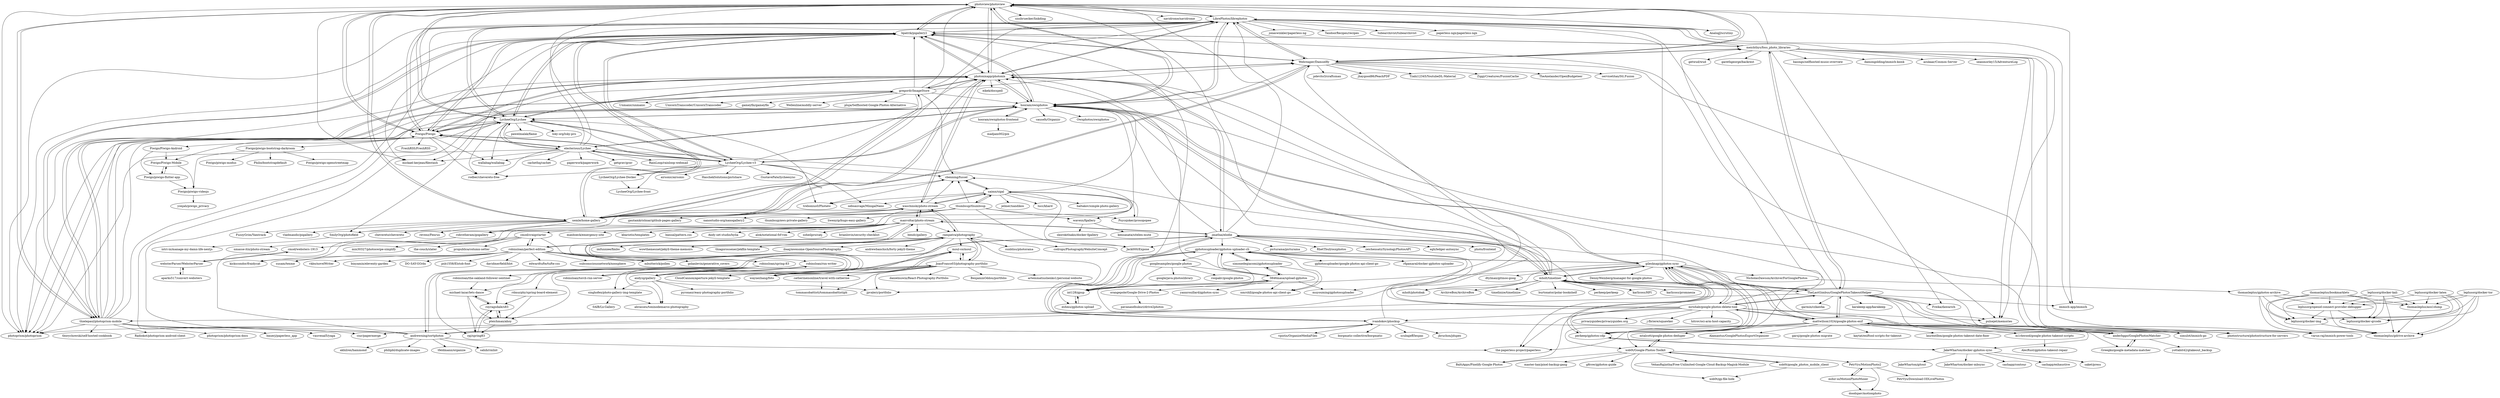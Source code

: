 digraph G {
"photoview/photoview" -> "LibrePhotos/librephotos"
"photoview/photoview" -> "bpatrik/pigallery2"
"photoview/photoview" -> "LycheeOrg/Lychee"
"photoview/photoview" -> "photoprism/photoprism" ["e"=1]
"photoview/photoview" -> "Piwigo/Piwigo"
"photoview/photoview" -> "photonixapp/photonix"
"photoview/photoview" -> "hooram/ownphotos"
"photoview/photoview" -> "mickael-kerjean/filestash" ["e"=1]
"photoview/photoview" -> "Webreaper/Damselfly"
"photoview/photoview" -> "immich-app/immich" ["e"=1]
"photoview/photoview" -> "AnalogJ/scrutiny" ["e"=1]
"photoview/photoview" -> "sissbruecker/linkding" ["e"=1]
"photoview/photoview" -> "xemle/home-gallery"
"photoview/photoview" -> "thielepaul/photoprism-mobile"
"photoview/photoview" -> "navidrome/navidrome" ["e"=1]
"LycheeOrg/Lychee" -> "Piwigo/Piwigo"
"LycheeOrg/Lychee" -> "electerious/Lychee"
"LycheeOrg/Lychee" -> "photoview/photoview"
"LycheeOrg/Lychee" -> "LycheeOrg/Lychee-v3"
"LycheeOrg/Lychee" -> "LibrePhotos/librephotos"
"LycheeOrg/Lychee" -> "bpatrik/pigallery2"
"LycheeOrg/Lychee" -> "photonixapp/photonix"
"LycheeOrg/Lychee" -> "LycheeOrg/Lychee-Docker"
"LycheeOrg/Lychee" -> "rodber/chevereto-free" ["e"=1]
"LycheeOrg/Lychee" -> "photoprism/photoprism" ["e"=1]
"LycheeOrg/Lychee" -> "hooram/ownphotos"
"LycheeOrg/Lychee" -> "pawelmalak/flame" ["e"=1]
"LycheeOrg/Lychee" -> "mickael-kerjean/filestash" ["e"=1]
"LycheeOrg/Lychee" -> "lsky-org/lsky-pro" ["e"=1]
"LycheeOrg/Lychee" -> "wallabag/wallabag" ["e"=1]
"saimn/sigal" -> "thumbsup/thumbsup"
"saimn/sigal" -> "Psycojoker/prosopopee"
"saimn/sigal" -> "cbenning/fussel"
"saimn/sigal" -> "wavexx/fgallery"
"saimn/sigal" -> "waschinski/photo-stream"
"saimn/sigal" -> "haltakov/simple-photo-gallery"
"saimn/sigal" -> "jelmer/xandikos" ["e"=1]
"saimn/sigal" -> "Jack000/Expose" ["e"=1]
"saimn/sigal" -> "sebsauvage/MinigalNano" ["e"=1]
"saimn/sigal" -> "trebonius0/Photato"
"saimn/sigal" -> "photonixapp/photonix"
"saimn/sigal" -> "lucc/khard" ["e"=1]
"gphotosuploader/gphotos-uploader-cli" -> "simonedegiacomi/gphotosuploader"
"gphotosuploader/gphotos-uploader-cli" -> "3846masa/upload-gphotos"
"gphotosuploader/gphotos-uploader-cli" -> "int128/gpup"
"gphotosuploader/gphotos-uploader-cli" -> "rfgamaral/docker-gphotos-uploader"
"gphotosuploader/gphotos-uploader-cli" -> "nmrshll/google-photos-api-client-go"
"gphotosuploader/gphotos-uploader-cli" -> "gilesknap/gphotos-sync"
"gphotosuploader/gphotos-uploader-cli" -> "eshmu/gphotos-upload"
"gphotosuploader/gphotos-uploader-cli" -> "muyouming/gphotosuploader"
"gphotosuploader/gphotos-uploader-cli" -> "gphotosuploader/google-photos-api-client-go"
"gphotosuploader/gphotos-uploader-cli" -> "googlesamples/google-photos"
"mholt/timeliner" -> "perkeep/perkeep" ["e"=1]
"mholt/timeliner" -> "gilesknap/gphotos-sync"
"mholt/timeliner" -> "hooram/ownphotos"
"mholt/timeliner" -> "karlicoss/HPI" ["e"=1]
"mholt/timeliner" -> "mholt/photobak"
"mholt/timeliner" -> "perkeep/gphotos-cdp"
"mholt/timeliner" -> "the-paperless-project/paperless" ["e"=1]
"mholt/timeliner" -> "karlicoss/promnesia" ["e"=1]
"mholt/timeliner" -> "photonixapp/photonix"
"mholt/timeliner" -> "jmathai/elodie"
"mholt/timeliner" -> "ArchiveBox/ArchiveBox" ["e"=1]
"mholt/timeliner" -> "timelinize/timelinize"
"mholt/timeliner" -> "TheLastGimbus/GooglePhotosTakeoutHelper"
"mholt/timeliner" -> "LibrePhotos/librephotos"
"mholt/timeliner" -> "burtonator/polar-bookshelf" ["e"=1]
"thumbsup/thumbsup" -> "saimn/sigal"
"thumbsup/thumbsup" -> "cbenning/fussel"
"thumbsup/thumbsup" -> "Jack000/Expose" ["e"=1]
"thumbsup/thumbsup" -> "wavexx/fgallery"
"thumbsup/thumbsup" -> "Psycojoker/prosopopee"
"thumbsup/thumbsup" -> "liwenyip/hugo-easy-gallery" ["e"=1]
"thumbsup/thumbsup" -> "gautamkrishnar/github-pages-gallery" ["e"=1]
"thumbsup/thumbsup" -> "robrotheram/gogallery"
"thumbsup/thumbsup" -> "nanostudio-org/nanogallery2" ["e"=1]
"thumbsup/thumbsup" -> "thumbsup/aws-private-gallery"
"singhofen/photo-gallery-img-template" -> "abrasseu/toninodemarco-photography"
"singhofen/photo-gallery-img-template" -> "0AIB/Lx-Gallery"
"LycheeOrg/Lychee-v3" -> "electerious/Lychee"
"LycheeOrg/Lychee-v3" -> "LycheeOrg/Lychee"
"LycheeOrg/Lychee-v3" -> "LycheeOrg/Lychee-front"
"LycheeOrg/Lychee-v3" -> "Piwigo/Piwigo"
"LycheeOrg/Lychee-v3" -> "hooram/ownphotos"
"LycheeOrg/Lychee-v3" -> "GustavePate/lycheesync" ["e"=1]
"LycheeOrg/Lychee-v3" -> "trebonius0/Photato"
"LycheeOrg/Lychee-v3" -> "LycheeOrg/Lychee-Docker"
"LycheeOrg/Lychee-v3" -> "rodber/chevereto-free" ["e"=1]
"LycheeOrg/Lychee-v3" -> "bpatrik/pigallery2"
"LycheeOrg/Lychee-v3" -> "photonixapp/photonix"
"LycheeOrg/Lychee-v3" -> "sebsauvage/MinigalNano" ["e"=1]
"LycheeOrg/Lychee-v3" -> "airsonic/airsonic" ["e"=1]
"LycheeOrg/Lychee-v3" -> "HaschekSolutions/pictshare" ["e"=1]
"LycheeOrg/Lychee-v3" -> "cbenning/fussel"
"int128/gpup" -> "gphotosuploader/gphotos-uploader-cli"
"int128/gpup" -> "3846masa/upload-gphotos"
"int128/gpup" -> "eshmu/gphotos-upload"
"mrishab/google-photos-delete-tool" -> "mattwilson1024/google-photos-exif"
"mrishab/google-photos-delete-tool" -> "TheLastGimbus/GooglePhotosTakeoutHelper"
"mrishab/google-photos-delete-tool" -> "gilesknap/gphotos-sync"
"mrishab/google-photos-delete-tool" -> "gphotosuploader/gphotos-uploader-cli"
"mrishab/google-photos-delete-tool" -> "BaltiApps/Pixelify-Google-Photos" ["e"=1]
"mrishab/google-photos-delete-tool" -> "simulot/immich-go" ["e"=1]
"mrishab/google-photos-delete-tool" -> "xob0t/Google-Photos-Toolkit"
"mrishab/google-photos-delete-tool" -> "hooram/ownphotos"
"mrishab/google-photos-delete-tool" -> "j-fbriere/squawker" ["e"=1]
"mrishab/google-photos-delete-tool" -> "pulsejet/memories" ["e"=1]
"mrishab/google-photos-delete-tool" -> "hitrov/oci-arm-host-capacity" ["e"=1]
"mrishab/google-photos-delete-tool" -> "ivandokov/phockup"
"mrishab/google-photos-delete-tool" -> "privacyguides/privacyguides.org" ["e"=1]
"mrishab/google-photos-delete-tool" -> "meichthys/foss_photo_libraries"
"mrishab/google-photos-delete-tool" -> "thielepaul/photoprism-mobile"
"robrotheram/gogallery" -> "nmasse-itix/photo-stream"
"googlesamples/google-photos" -> "google/java-photoslibrary"
"googlesamples/google-photos" -> "roopakv/google-photos"
"googlesamples/google-photos" -> "int128/gpup"
"googlesamples/google-photos" -> "3846masa/upload-gphotos"
"LycheeOrg/Lychee-Docker" -> "LycheeOrg/Lychee-front"
"eshmu/gphotos-upload" -> "int128/gpup"
"leplusorg/docker-latex" -> "thomasleplus/gdrive-archive"
"leplusorg/docker-latex" -> "leplusorg/docker-qrcode"
"leplusorg/docker-latex" -> "leplusorg/docker-img"
"leplusorg/docker-latex" -> "leplusorg/openid-connect-provider-debugger"
"leplusorg/docker-latex" -> "thomasleplus/asn1dump"
"TheLastGimbus/GooglePhotosTakeoutHelper" -> "mattwilson1024/google-photos-exif"
"TheLastGimbus/GooglePhotosTakeoutHelper" -> "gilesknap/gphotos-sync"
"TheLastGimbus/GooglePhotosTakeoutHelper" -> "simulot/immich-go" ["e"=1]
"TheLastGimbus/GooglePhotosTakeoutHelper" -> "LibrePhotos/librephotos"
"TheLastGimbus/GooglePhotosTakeoutHelper" -> "meichthys/foss_photo_libraries"
"TheLastGimbus/GooglePhotosTakeoutHelper" -> "qarmin/czkawka" ["e"=1]
"TheLastGimbus/GooglePhotosTakeoutHelper" -> "immich-app/immich" ["e"=1]
"TheLastGimbus/GooglePhotosTakeoutHelper" -> "mrishab/google-photos-delete-tool"
"TheLastGimbus/GooglePhotosTakeoutHelper" -> "anderbggo/GooglePhotosMatcher"
"TheLastGimbus/GooglePhotosTakeoutHelper" -> "photoprism/photoprism" ["e"=1]
"TheLastGimbus/GooglePhotosTakeoutHelper" -> "varun-raj/immich-power-tools" ["e"=1]
"TheLastGimbus/GooglePhotosTakeoutHelper" -> "Freika/dawarich" ["e"=1]
"TheLastGimbus/GooglePhotosTakeoutHelper" -> "karakeep-app/karakeep" ["e"=1]
"TheLastGimbus/GooglePhotosTakeoutHelper" -> "pulsejet/memories" ["e"=1]
"TheLastGimbus/GooglePhotosTakeoutHelper" -> "mholt/timeliner"
"JakeWharton/docker-gphotos-sync" -> "perkeep/gphotos-cdp"
"JakeWharton/docker-gphotos-sync" -> "cashapp/exhaustive" ["e"=1]
"JakeWharton/docker-gphotos-sync" -> "saket/press" ["e"=1]
"JakeWharton/docker-gphotos-sync" -> "JakeWharton/gitout"
"JakeWharton/docker-gphotos-sync" -> "JakeWharton/docker-mbsync"
"JakeWharton/docker-gphotos-sync" -> "cashapp/contour" ["e"=1]
"maxvoltar/photo-stream" -> "waschinski/photo-stream"
"maxvoltar/photo-stream" -> "bendc/gallery" ["e"=1]
"maxvoltar/photo-stream" -> "cmod/craigstarter"
"maxvoltar/photo-stream" -> "cbenning/fussel"
"maxvoltar/photo-stream" -> "rampatra/photography"
"maxvoltar/photo-stream" -> "maxboeck/emergency-site" ["e"=1]
"maxvoltar/photo-stream" -> "robinsloan/perfect-edition"
"maxvoltar/photo-stream" -> "kickscondor/fraidycat" ["e"=1]
"maxvoltar/photo-stream" -> "jmathai/elodie"
"maxvoltar/photo-stream" -> "kbariotis/templates" ["e"=1]
"maxvoltar/photo-stream" -> "bansal/pattern.css" ["e"=1]
"maxvoltar/photo-stream" -> "Andy-set-studio/hylia" ["e"=1]
"maxvoltar/photo-stream" -> "alok/notational-fzf-vim" ["e"=1]
"maxvoltar/photo-stream" -> "soheilpro/catj" ["e"=1]
"maxvoltar/photo-stream" -> "brianlovin/security-checklist" ["e"=1]
"mattwilson1024/google-photos-exif" -> "TheLastGimbus/GooglePhotosTakeoutHelper"
"mattwilson1024/google-photos-exif" -> "garzj/google-photos-migrate"
"mattwilson1024/google-photos-exif" -> "anderbggo/GooglePhotosMatcher"
"mattwilson1024/google-photos-exif" -> "kaytat/exiftool-scripts-for-takeout"
"mattwilson1024/google-photos-exif" -> "gilesknap/gphotos-sync"
"mattwilson1024/google-photos-exif" -> "mrishab/google-photos-delete-tool"
"mattwilson1024/google-photos-exif" -> "simulot/immich-go" ["e"=1]
"mattwilson1024/google-photos-exif" -> "Greegko/google-metadata-matcher"
"mattwilson1024/google-photos-exif" -> "laurentlbm/google-photos-takeout-date-fixer"
"mattwilson1024/google-photos-exif" -> "m1rkwood/google-photos-takeout-scripts"
"mattwilson1024/google-photos-exif" -> "mtalcott/google-photos-deduper"
"mattwilson1024/google-photos-exif" -> "Alamantus/GooglePhotosExportOrganizer"
"mattwilson1024/google-photos-exif" -> "varun-raj/immich-power-tools" ["e"=1]
"mattwilson1024/google-photos-exif" -> "xob0t/Google-Photos-Toolkit"
"mattwilson1024/google-photos-exif" -> "perkeep/gphotos-cdp"
"robinsloan/perfect-edition" -> "cmod/craigstarter"
"robinsloan/perfect-edition" -> "robinsloan/spring-83"
"robinsloan/perfect-edition" -> "kickscondor/fraidycat" ["e"=1]
"robinsloan/perfect-edition" -> "binyamin/eleventy-garden" ["e"=1]
"robinsloan/perfect-edition" -> "robinsloan/rnn-writer"
"robinsloan/perfect-edition" -> "DO-SAY-GO/dn" ["e"=1]
"robinsloan/perfect-edition" -> "psb1558/Elstob-font" ["e"=1]
"robinsloan/perfect-edition" -> "davidmerfield/blot" ["e"=1]
"robinsloan/perfect-edition" -> "maxvoltar/photo-stream"
"robinsloan/perfect-edition" -> "edwardtufte/tufte-css" ["e"=1]
"robinsloan/perfect-edition" -> "subconsciousnetwork/noosphere" ["e"=1]
"robinsloan/perfect-edition" -> "mbutterick/pollen" ["e"=1]
"robinsloan/perfect-edition" -> "golanlevin/generative_covers"
"robinsloan/perfect-edition" -> "susam/texme" ["e"=1]
"robinsloan/perfect-edition" -> "vkbo/novelWriter" ["e"=1]
"Webreaper/Damselfly" -> "photonixapp/photonix"
"Webreaper/Damselfly" -> "LibrePhotos/librephotos"
"Webreaper/Damselfly" -> "photoview/photoview"
"Webreaper/Damselfly" -> "meichthys/foss_photo_libraries"
"Webreaper/Damselfly" -> "bpatrik/pigallery2"
"Webreaper/Damselfly" -> "ciur/papermerge" ["e"=1]
"Webreaper/Damselfly" -> "ZiggyCreatures/FusionCache" ["e"=1]
"Webreaper/Damselfly" -> "TheAxelander/OpenBudgeteer" ["e"=1]
"Webreaper/Damselfly" -> "hooram/ownphotos"
"Webreaper/Damselfly" -> "servicetitan/Stl.Fusion" ["e"=1]
"Webreaper/Damselfly" -> "xemle/home-gallery"
"Webreaper/Damselfly" -> "pdevito3/craftsman" ["e"=1]
"Webreaper/Damselfly" -> "jhaygood86/PeachPDF" ["e"=1]
"Webreaper/Damselfly" -> "Tzahi12345/YoutubeDL-Material" ["e"=1]
"Webreaper/Damselfly" -> "photostructure/photostructure-for-servers"
"SmilyOrg/photofield" -> "intri-in/manage-my-damn-life-nextjs" ["e"=1]
"cbenning/fussel" -> "trebonius0/Photato"
"cbenning/fussel" -> "saimn/sigal"
"websterParser/WebsterParser" -> "aparks517/convert-websters"
"websterParser/WebsterParser" -> "cmod/websters-1913"
"NicholasDawson/ArchiverForGooglePhotos" -> "thomasleplus/gphotos-archive"
"thielepaul/photoprism-mobile" -> "Radiokot/photoprism-android-client" ["e"=1]
"thielepaul/photoprism-mobile" -> "photonixapp/photonix"
"thielepaul/photoprism-mobile" -> "photoview/photoview"
"thielepaul/photoprism-mobile" -> "LibrePhotos/librephotos"
"thielepaul/photoprism-mobile" -> "photoprism/photoprism" ["e"=1]
"thielepaul/photoprism-mobile" -> "bpatrik/pigallery2"
"thielepaul/photoprism-mobile" -> "photoprism/photoprism-docs"
"thielepaul/photoprism-mobile" -> "hooram/ownphotos"
"thielepaul/photoprism-mobile" -> "gregordr/ImageStore"
"thielepaul/photoprism-mobile" -> "bauerj/paperless_app" ["e"=1]
"thielepaul/photoprism-mobile" -> "vauvenal5/yaga" ["e"=1]
"thielepaul/photoprism-mobile" -> "ciur/papermerge" ["e"=1]
"thielepaul/photoprism-mobile" -> "LycheeOrg/Lychee"
"thielepaul/photoprism-mobile" -> "Piwigo/Piwigo"
"thielepaul/photoprism-mobile" -> "tborychowski/self-hosted-cookbook" ["e"=1]
"perkeep/gphotos-cdp" -> "JakeWharton/docker-gphotos-sync"
"perkeep/gphotos-cdp" -> "gilesknap/gphotos-sync"
"perkeep/gphotos-cdp" -> "mholt/timeliner"
"aparks517/convert-websters" -> "websterParser/WebsterParser"
"moul-co/moul" -> "waynezhang/foto"
"moul-co/moul" -> "JoaoFranco03/photography-portfolio"
"moul-co/moul" -> "andyzg/gallery"
"cmod/craigstarter" -> "robinsloan/perfect-edition"
"cmod/craigstarter" -> "min30327/photoswipe-simplify"
"cmod/craigstarter" -> "cmod/websters-1913"
"cmod/craigstarter" -> "the-couch/slater" ["e"=1]
"cmod/craigstarter" -> "propublica/column-setter"
"cmod/craigstarter" -> "robinsloan/spring-83"
"leplusorg/docker-tor" -> "thomasleplus/gdrive-archive"
"leplusorg/docker-tor" -> "leplusorg/docker-qrcode"
"leplusorg/docker-tor" -> "leplusorg/docker-img"
"leplusorg/docker-tor" -> "leplusorg/openid-connect-provider-debugger"
"leplusorg/docker-tor" -> "thomasleplus/asn1dump"
"leplusorg/docker-img" -> "thomasleplus/gdrive-archive"
"thomasleplus/bookmarklets" -> "thomasleplus/gdrive-archive"
"thomasleplus/bookmarklets" -> "leplusorg/docker-qrcode"
"thomasleplus/bookmarklets" -> "leplusorg/docker-img"
"thomasleplus/bookmarklets" -> "leplusorg/openid-connect-provider-debugger"
"thomasleplus/bookmarklets" -> "thomasleplus/asn1dump"
"leplusorg/docker-kali" -> "thomasleplus/gdrive-archive"
"leplusorg/docker-kali" -> "leplusorg/docker-qrcode"
"leplusorg/docker-kali" -> "leplusorg/docker-img"
"leplusorg/docker-kali" -> "leplusorg/openid-connect-provider-debugger"
"leplusorg/docker-kali" -> "thomasleplus/asn1dump"
"leplusorg/openid-connect-provider-debugger" -> "thomasleplus/gdrive-archive"
"leplusorg/openid-connect-provider-debugger" -> "leplusorg/docker-qrcode"
"leplusorg/openid-connect-provider-debugger" -> "leplusorg/docker-img"
"Piwigo/Piwigo" -> "LycheeOrg/Lychee"
"Piwigo/Piwigo" -> "photoview/photoview"
"Piwigo/Piwigo" -> "electerious/Lychee"
"Piwigo/Piwigo" -> "LibrePhotos/librephotos"
"Piwigo/Piwigo" -> "hooram/ownphotos"
"Piwigo/Piwigo" -> "bpatrik/pigallery2"
"Piwigo/Piwigo" -> "photonixapp/photonix"
"Piwigo/Piwigo" -> "Piwigo/Piwigo-Android"
"Piwigo/Piwigo" -> "LycheeOrg/Lychee-v3"
"Piwigo/Piwigo" -> "Piwigo/Piwigo-Mobile"
"Piwigo/Piwigo" -> "Piwigo/piwigo-bootstrap-darkroom"
"Piwigo/Piwigo" -> "photoprism/photoprism" ["e"=1]
"Piwigo/Piwigo" -> "wallabag/wallabag" ["e"=1]
"Piwigo/Piwigo" -> "rodber/chevereto-free" ["e"=1]
"Piwigo/Piwigo" -> "FreshRSS/FreshRSS" ["e"=1]
"LibrePhotos/librephotos" -> "photoview/photoview"
"LibrePhotos/librephotos" -> "hooram/ownphotos"
"LibrePhotos/librephotos" -> "photoprism/photoprism" ["e"=1]
"LibrePhotos/librephotos" -> "photonixapp/photonix"
"LibrePhotos/librephotos" -> "LycheeOrg/Lychee"
"LibrePhotos/librephotos" -> "Piwigo/Piwigo"
"LibrePhotos/librephotos" -> "bpatrik/pigallery2"
"LibrePhotos/librephotos" -> "immich-app/immich" ["e"=1]
"LibrePhotos/librephotos" -> "jonaswinkler/paperless-ng" ["e"=1]
"LibrePhotos/librephotos" -> "pulsejet/memories" ["e"=1]
"LibrePhotos/librephotos" -> "Webreaper/Damselfly"
"LibrePhotos/librephotos" -> "TandoorRecipes/recipes" ["e"=1]
"LibrePhotos/librephotos" -> "AnalogJ/scrutiny" ["e"=1]
"LibrePhotos/librephotos" -> "tubearchivist/tubearchivist" ["e"=1]
"LibrePhotos/librephotos" -> "paperless-ngx/paperless-ngx" ["e"=1]
"mtalcott/google-photos-deduper" -> "xob0t/Google-Photos-Toolkit"
"waschinski/photo-stream" -> "maxvoltar/photo-stream"
"waschinski/photo-stream" -> "xemle/home-gallery"
"waschinski/photo-stream" -> "cbenning/fussel"
"waschinski/photo-stream" -> "photonixapp/photonix"
"waschinski/photo-stream" -> "rampatra/photography"
"waschinski/photo-stream" -> "saimn/sigal"
"waschinski/photo-stream" -> "SmilyOrg/photofield"
"xemle/home-gallery" -> "bpatrik/pigallery2"
"xemle/home-gallery" -> "waschinski/photo-stream"
"xemle/home-gallery" -> "photoview/photoview"
"xemle/home-gallery" -> "photonixapp/photonix"
"xemle/home-gallery" -> "gregordr/ImageStore"
"xemle/home-gallery" -> "cbenning/fussel"
"xemle/home-gallery" -> "SmilyOrg/photofield"
"xemle/home-gallery" -> "Webreaper/Damselfly"
"xemle/home-gallery" -> "LycheeOrg/Lychee"
"xemle/home-gallery" -> "chevereto/chevereto" ["e"=1]
"xemle/home-gallery" -> "LibrePhotos/librephotos"
"xemle/home-gallery" -> "robrotheram/gogallery"
"xemle/home-gallery" -> "revenz/Fenrus" ["e"=1]
"xemle/home-gallery" -> "FuzzyGrim/Yamtrack" ["e"=1]
"xemle/home-gallery" -> "vladmandic/pigallery"
"cmod/websters-1913" -> "websterParser/WebsterParser"
"Piwigo/piwigo-flutter-app" -> "Piwigo/piwigo-videojs"
"Piwigo/piwigo-flutter-app" -> "Piwigo/Piwigo-Mobile"
"gregordr/ImageStore" -> "LibrePhotos/librephotos"
"gregordr/ImageStore" -> "photonixapp/photonix"
"gregordr/ImageStore" -> "xemle/home-gallery"
"gregordr/ImageStore" -> "hooram/ownphotos"
"gregordr/ImageStore" -> "thielepaul/photoprism-mobile"
"gregordr/ImageStore" -> "gameyfin/gameyfin" ["e"=1]
"gregordr/ImageStore" -> "photoview/photoview"
"gregordr/ImageStore" -> "Webreaper/Damselfly"
"gregordr/ImageStore" -> "cbenning/fussel"
"gregordr/ImageStore" -> "Wellenline/auddly-server" ["e"=1]
"gregordr/ImageStore" -> "bpatrik/pigallery2"
"gregordr/ImageStore" -> "pluja/Selfhosted-Google-Photos-Alternative"
"gregordr/ImageStore" -> "Unmanic/unmanic" ["e"=1]
"gregordr/ImageStore" -> "UnicornTranscoder/UnicornTranscoder" ["e"=1]
"3846masa/upload-gphotos" -> "simonedegiacomi/gphotosuploader"
"3846masa/upload-gphotos" -> "gphotosuploader/gphotos-uploader-cli"
"3846masa/upload-gphotos" -> "int128/gpup"
"3846masa/upload-gphotos" -> "nmrshll/google-photos-api-client-go"
"3846masa/upload-gphotos" -> "yannrouillard/gphotos-sync"
"3846masa/upload-gphotos" -> "muyouming/gphotosuploader"
"3846masa/upload-gphotos" -> "orangepole/Google-Drive-2-Photos"
"Piwigo/Piwigo-Mobile" -> "Piwigo/piwigo-videojs"
"Piwigo/Piwigo-Mobile" -> "Piwigo/piwigo-flutter-app"
"m1rkwood/google-photos-takeout-scripts" -> "AlecRust/gphotos-takeout-repair"
"Piwigo/Piwigo-Android" -> "Piwigo/piwigo-flutter-app"
"Piwigo/Piwigo-Android" -> "Piwigo/Piwigo-Mobile"
"jmathai/elodie" -> "andrewning/sortphotos"
"jmathai/elodie" -> "ivandokov/phockup"
"jmathai/elodie" -> "photonixapp/photonix"
"jmathai/elodie" -> "hooram/ownphotos"
"jmathai/elodie" -> "mholt/timeliner"
"jmathai/elodie" -> "photo/frontend" ["e"=1]
"jmathai/elodie" -> "maxvoltar/photo-stream"
"jmathai/elodie" -> "picturama/picturama" ["e"=1]
"jmathai/elodie" -> "RhetTbull/osxphotos" ["e"=1]
"jmathai/elodie" -> "Jack000/Expose" ["e"=1]
"jmathai/elodie" -> "photoview/photoview"
"jmathai/elodie" -> "perkeep/gphotos-cdp"
"jmathai/elodie" -> "gphotosuploader/gphotos-uploader-cli"
"jmathai/elodie" -> "zeichensatz/SynologyPhotosAPI" ["e"=1]
"jmathai/elodie" -> "egh/ledger-autosync" ["e"=1]
"mihir-io/MotionPhotoMuxer" -> "PetrVys/MotionPhoto2"
"mihir-io/MotionPhotoMuxer" -> "doodspav/motionphoto"
"Psycojoker/prosopopee" -> "saimn/sigal"
"catherineisonline/travel-with-catherine" -> "tommasobattisti/tommasobattistiph"
"Piwigo/piwigo-videojs" -> "yonjah/piwigo_privacy"
"robinsloan/torch-rnn-server" -> "robinsloan/rnn-writer"
"robinsloan/rnn-writer" -> "robinsloan/torch-rnn-server"
"anderbggo/GooglePhotosMatcher" -> "Greegko/google-metadata-matcher"
"anderbggo/GooglePhotosMatcher" -> "yottabit42/gtakeout_backup"
"anderbggo/GooglePhotosMatcher" -> "mattwilson1024/google-photos-exif"
"bpatrik/pigallery2" -> "photoview/photoview"
"bpatrik/pigallery2" -> "LycheeOrg/Lychee"
"bpatrik/pigallery2" -> "photonixapp/photonix"
"bpatrik/pigallery2" -> "LibrePhotos/librephotos"
"bpatrik/pigallery2" -> "xemle/home-gallery"
"bpatrik/pigallery2" -> "Piwigo/Piwigo"
"bpatrik/pigallery2" -> "hooram/ownphotos"
"bpatrik/pigallery2" -> "SmilyOrg/photofield"
"bpatrik/pigallery2" -> "Webreaper/Damselfly"
"bpatrik/pigallery2" -> "thielepaul/photoprism-mobile"
"bpatrik/pigallery2" -> "meichthys/foss_photo_libraries"
"bpatrik/pigallery2" -> "mickael-kerjean/filestash" ["e"=1]
"bpatrik/pigallery2" -> "photoprism/photoprism" ["e"=1]
"bpatrik/pigallery2" -> "LycheeOrg/Lychee-v3"
"bpatrik/pigallery2" -> "pulsejet/memories" ["e"=1]
"meichthys/foss_photo_libraries" -> "pulsejet/memories" ["e"=1]
"meichthys/foss_photo_libraries" -> "simulot/immich-go" ["e"=1]
"meichthys/foss_photo_libraries" -> "varun-raj/immich-power-tools" ["e"=1]
"meichthys/foss_photo_libraries" -> "basings/selfhosted-music-overview" ["e"=1]
"meichthys/foss_photo_libraries" -> "LibrePhotos/librephotos"
"meichthys/foss_photo_libraries" -> "photoview/photoview"
"meichthys/foss_photo_libraries" -> "Freika/dawarich" ["e"=1]
"meichthys/foss_photo_libraries" -> "Webreaper/Damselfly"
"meichthys/foss_photo_libraries" -> "damongolding/immich-kiosk" ["e"=1]
"meichthys/foss_photo_libraries" -> "azukaar/Cosmos-Server" ["e"=1]
"meichthys/foss_photo_libraries" -> "bpatrik/pigallery2"
"meichthys/foss_photo_libraries" -> "seanmorley15/AdventureLog" ["e"=1]
"meichthys/foss_photo_libraries" -> "TheLastGimbus/GooglePhotosTakeoutHelper"
"meichthys/foss_photo_libraries" -> "getwud/wud" ["e"=1]
"meichthys/foss_photo_libraries" -> "garethgeorge/backrest" ["e"=1]
"Greegko/google-metadata-matcher" -> "anderbggo/GooglePhotosMatcher"
"robinsloan/spring-83" -> "robinsloan/the-oakland-follower-sentinel"
"robinsloan/spring-83" -> "michael-lazar/lets-dance"
"robinsloan/spring-83" -> "rdmurphy/spring-board-element"
"robinsloan/spring-83" -> "royragsdale/s83"
"robinsloan/spring-83" -> "pteichman/ahoy"
"robinsloan/spring-83" -> "rpj/spring83"
"waynezhang/foto" -> "moul-co/moul"
"Piwigo/piwigo-bootstrap-darkroom" -> "Philio/bootstrapdefault"
"Piwigo/piwigo-bootstrap-darkroom" -> "Piwigo/piwigo-videojs"
"Piwigo/piwigo-bootstrap-darkroom" -> "Piwigo/piwigo-openstreetmap"
"Piwigo/piwigo-bootstrap-darkroom" -> "Piwigo/piwigo-modus"
"rdmurphy/spring-board-element" -> "royragsdale/s83"
"rdmurphy/spring-board-element" -> "pteichman/ahoy"
"orangepole/Google-Drive-2-Photos" -> "pavanandhukuri/drive2photos"
"robinsloan/the-oakland-follower-sentinel" -> "michael-lazar/lets-dance"
"michael-lazar/lets-dance" -> "royragsdale/s83"
"michael-lazar/lets-dance" -> "rpj/spring83"
"michael-lazar/lets-dance" -> "pteichman/ahoy"
"thomasleplus/asn1dump" -> "thomasleplus/gdrive-archive"
"royragsdale/s83" -> "pteichman/ahoy"
"royragsdale/s83" -> "rpj/spring83"
"royragsdale/s83" -> "michael-lazar/lets-dance"
"pteichman/ahoy" -> "royragsdale/s83"
"pteichman/ahoy" -> "rpj/spring83"
"rpj/spring83" -> "royragsdale/s83"
"electerious/Lychee" -> "LycheeOrg/Lychee"
"electerious/Lychee" -> "LycheeOrg/Lychee-v3"
"electerious/Lychee" -> "Piwigo/Piwigo"
"electerious/Lychee" -> "hooram/ownphotos"
"electerious/Lychee" -> "paperwork/paperwork" ["e"=1]
"electerious/Lychee" -> "rodber/chevereto-free" ["e"=1]
"electerious/Lychee" -> "the-paperless-project/paperless" ["e"=1]
"electerious/Lychee" -> "LibrePhotos/librephotos"
"electerious/Lychee" -> "getgrav/grav" ["e"=1]
"electerious/Lychee" -> "photoview/photoview"
"electerious/Lychee" -> "wallabag/wallabag" ["e"=1]
"electerious/Lychee" -> "photoprism/photoprism" ["e"=1]
"electerious/Lychee" -> "RainLoop/rainloop-webmail" ["e"=1]
"electerious/Lychee" -> "mickael-kerjean/filestash" ["e"=1]
"electerious/Lychee" -> "cachethq/cachet" ["e"=1]
"JoaoFranco03/photography-portfolio" -> "rampatra/photography"
"JoaoFranco03/photography-portfolio" -> "catherineisonline/travel-with-catherine"
"JoaoFranco03/photography-portfolio" -> "andyzg/gallery"
"JoaoFranco03/photography-portfolio" -> "moul-co/moul"
"JoaoFranco03/photography-portfolio" -> "jpvalery/portfolio" ["e"=1]
"JoaoFranco03/photography-portfolio" -> "danielnuwin/React-Photography-Portfolio"
"JoaoFranco03/photography-portfolio" -> "BenjaminOddou/portfolio" ["e"=1]
"JoaoFranco03/photography-portfolio" -> "waynezhang/foto"
"JoaoFranco03/photography-portfolio" -> "artemmatiushenko1/personal-website"
"JoaoFranco03/photography-portfolio" -> "tommasobattisti/tommasobattistiph"
"JoaoFranco03/photography-portfolio" -> "CloudCannon/aperture-jekyll-template"
"ivandokov/phockup" -> "andrewning/sortphotos"
"ivandokov/phockup" -> "jmathai/elodie"
"ivandokov/phockup" -> "jbruchon/jdupes" ["e"=1]
"ivandokov/phockup" -> "bpatrik/pigallery2"
"ivandokov/phockup" -> "photonixapp/photonix"
"ivandokov/phockup" -> "photoview/photoview"
"ivandokov/phockup" -> "vpistis/OrganizeMediaFiles"
"ivandokov/phockup" -> "borgmatic-collective/borgmatic" ["e"=1]
"ivandokov/phockup" -> "photostructure/photostructure-for-servers"
"ivandokov/phockup" -> "scubajeff/lespas" ["e"=1]
"andyzg/gallery" -> "rampatra/photography"
"andyzg/gallery" -> "JoaoFranco03/photography-portfolio"
"andyzg/gallery" -> "moul-co/moul"
"andyzg/gallery" -> "singhofen/photo-gallery-img-template"
"andyzg/gallery" -> "pyronaur/easy-photography-portfolio"
"andyzg/gallery" -> "abrasseu/toninodemarco-photography"
"andyzg/gallery" -> "jpvalery/portfolio" ["e"=1]
"xob0t/Google-Photos-Toolkit" -> "xob0t/google_photos_mobile_client"
"xob0t/Google-Photos-Toolkit" -> "master-hax/pixel-backup-gang"
"xob0t/Google-Photos-Toolkit" -> "mtalcott/google-photos-deduper"
"xob0t/Google-Photos-Toolkit" -> "PetrVys/MotionPhoto2"
"xob0t/Google-Photos-Toolkit" -> "g8row/gphotos-guide"
"xob0t/Google-Photos-Toolkit" -> "BaltiApps/Pixelify-Google-Photos" ["e"=1]
"xob0t/Google-Photos-Toolkit" -> "xob0t/gp-file-hide"
"xob0t/Google-Photos-Toolkit" -> "VehanRajintha/Free-Unlimited-Google-Cloud-Backup-Magisk-Module" ["e"=1]
"rampatra/photography" -> "andyzg/gallery"
"rampatra/photography" -> "JoaoFranco03/photography-portfolio"
"rampatra/photography" -> "sunbliss/photorama" ["e"=1]
"rampatra/photography" -> "CloudCannon/aperture-jekyll-template"
"rampatra/photography" -> "moul-co/moul"
"rampatra/photography" -> "codrops/PhotographyWebsiteConcept" ["e"=1]
"rampatra/photography" -> "jpvalery/portfolio" ["e"=1]
"rampatra/photography" -> "imfunniee/fimbo" ["e"=1]
"rampatra/photography" -> "abrasseu/toninodemarco-photography"
"rampatra/photography" -> "waschinski/photo-stream"
"rampatra/photography" -> "wowthemesnet/jekyll-theme-memoirs" ["e"=1]
"rampatra/photography" -> "singhofen/photo-gallery-img-template"
"rampatra/photography" -> "thiagorossener/jekflix-template" ["e"=1]
"rampatra/photography" -> "ibaaj/awesome-OpenSourcePhotography" ["e"=1]
"rampatra/photography" -> "andrewbanchich/forty-jekyll-theme" ["e"=1]
"photonixapp/photonix" -> "LibrePhotos/librephotos"
"photonixapp/photonix" -> "hooram/ownphotos"
"photonixapp/photonix" -> "photoview/photoview"
"photonixapp/photonix" -> "bpatrik/pigallery2"
"photonixapp/photonix" -> "Webreaper/Damselfly"
"photonixapp/photonix" -> "LycheeOrg/Lychee"
"photonixapp/photonix" -> "Piwigo/Piwigo"
"photonixapp/photonix" -> "thielepaul/photoprism-mobile"
"photonixapp/photonix" -> "xemle/home-gallery"
"photonixapp/photonix" -> "gregordr/ImageStore"
"photonixapp/photonix" -> "jmathai/elodie"
"photonixapp/photonix" -> "waschinski/photo-stream"
"photonixapp/photonix" -> "photostructure/photostructure-for-servers"
"photonixapp/photonix" -> "eikek/docspell" ["e"=1]
"photonixapp/photonix" -> "photoprism/photoprism" ["e"=1]
"andrewning/sortphotos" -> "ivandokov/phockup"
"andrewning/sortphotos" -> "jmathai/elodie"
"andrewning/sortphotos" -> "hooram/ownphotos"
"andrewning/sortphotos" -> "bpatrik/pigallery2"
"andrewning/sortphotos" -> "sahib/rmlint" ["e"=1]
"andrewning/sortphotos" -> "akhilrex/hammond" ["e"=1]
"andrewning/sortphotos" -> "photonixapp/photonix"
"andrewning/sortphotos" -> "the-paperless-project/paperless" ["e"=1]
"andrewning/sortphotos" -> "philipbl/duplicate-images" ["e"=1]
"andrewning/sortphotos" -> "tfeldmann/organize" ["e"=1]
"PetrVys/MotionPhoto2" -> "mihir-io/MotionPhotoMuxer"
"PetrVys/MotionPhoto2" -> "doodspav/motionphoto"
"PetrVys/MotionPhoto2" -> "PetrVys/Download-ODLivePhotos"
"thomasleplus/gphotos-archive" -> "thomasleplus/gdrive-archive"
"thomasleplus/gphotos-archive" -> "leplusorg/docker-qrcode"
"thomasleplus/gphotos-archive" -> "leplusorg/docker-img"
"thomasleplus/gphotos-archive" -> "leplusorg/openid-connect-provider-debugger"
"thomasleplus/gphotos-archive" -> "thomasleplus/asn1dump"
"gilesknap/gphotos-sync" -> "TheLastGimbus/GooglePhotosTakeoutHelper"
"gilesknap/gphotos-sync" -> "perkeep/gphotos-cdp"
"gilesknap/gphotos-sync" -> "mholt/timeliner"
"gilesknap/gphotos-sync" -> "gphotosuploader/gphotos-uploader-cli"
"gilesknap/gphotos-sync" -> "JakeWharton/docker-gphotos-sync"
"gilesknap/gphotos-sync" -> "hooram/ownphotos"
"gilesknap/gphotos-sync" -> "NicholasDawson/ArchiverForGooglePhotos"
"gilesknap/gphotos-sync" -> "mattwilson1024/google-photos-exif"
"gilesknap/gphotos-sync" -> "mrishab/google-photos-delete-tool"
"gilesknap/gphotos-sync" -> "DennyWeinberg/manager-for-google-photos"
"gilesknap/gphotos-sync" -> "int128/gpup"
"gilesknap/gphotos-sync" -> "simulot/immich-go" ["e"=1]
"gilesknap/gphotos-sync" -> "dtylman/gitmoo-goog"
"gilesknap/gphotos-sync" -> "mholt/photobak"
"gilesknap/gphotos-sync" -> "LibrePhotos/librephotos"
"hooram/ownphotos" -> "LibrePhotos/librephotos"
"hooram/ownphotos" -> "hooram/ownphotos-frontend"
"hooram/ownphotos" -> "photonixapp/photonix"
"hooram/ownphotos" -> "electerious/Lychee"
"hooram/ownphotos" -> "photoview/photoview"
"hooram/ownphotos" -> "the-paperless-project/paperless" ["e"=1]
"hooram/ownphotos" -> "Piwigo/Piwigo"
"hooram/ownphotos" -> "bpatrik/pigallery2"
"hooram/ownphotos" -> "photoprism/photoprism" ["e"=1]
"hooram/ownphotos" -> "mholt/timeliner"
"hooram/ownphotos" -> "LycheeOrg/Lychee-v3"
"hooram/ownphotos" -> "causefx/Organizr" ["e"=1]
"hooram/ownphotos" -> "LycheeOrg/Lychee"
"hooram/ownphotos" -> "gilesknap/gphotos-sync"
"hooram/ownphotos" -> "Ownphotos/ownphotos"
"hooram/ownphotos-frontend" -> "hooram/ownphotos"
"hooram/ownphotos-frontend" -> "madjam002/pix"
"xob0t/google_photos_mobile_client" -> "xob0t/gp-file-hide"
"xob0t/google_photos_mobile_client" -> "xob0t/Google-Photos-Toolkit"
"simonedegiacomi/gphotosuploader" -> "3846masa/upload-gphotos"
"simonedegiacomi/gphotosuploader" -> "nmrshll/google-photos-api-client-go"
"simonedegiacomi/gphotosuploader" -> "gphotosuploader/gphotos-uploader-cli"
"wavexx/fgallery" -> "skorokithakis/docker-fgallery"
"wavexx/fgallery" -> "kensanata/sitelen-mute"
"photoview/photoview" ["l"="12.303,-11.36"]
"LibrePhotos/librephotos" ["l"="12.287,-11.409"]
"bpatrik/pigallery2" ["l"="12.283,-11.343"]
"LycheeOrg/Lychee" ["l"="12.243,-11.353"]
"photoprism/photoprism" ["l"="12.427,-9.386"]
"Piwigo/Piwigo" ["l"="12.239,-11.395"]
"photonixapp/photonix" ["l"="12.311,-11.325"]
"hooram/ownphotos" ["l"="12.317,-11.391"]
"mickael-kerjean/filestash" ["l"="12.441,-9.156"]
"Webreaper/Damselfly" ["l"="12.336,-11.352"]
"immich-app/immich" ["l"="12.478,-9.434"]
"AnalogJ/scrutiny" ["l"="12.339,-8.906"]
"sissbruecker/linkding" ["l"="12.638,-8.862"]
"xemle/home-gallery" ["l"="12.297,-11.293"]
"thielepaul/photoprism-mobile" ["l"="12.275,-11.371"]
"navidrome/navidrome" ["l"="14.831,-6.675"]
"electerious/Lychee" ["l"="12.198,-11.38"]
"LycheeOrg/Lychee-v3" ["l"="12.241,-11.323"]
"LycheeOrg/Lychee-Docker" ["l"="12.189,-11.314"]
"rodber/chevereto-free" ["l"="-44.969,15.172"]
"pawelmalak/flame" ["l"="12.441,-8.888"]
"lsky-org/lsky-pro" ["l"="-44.932,15.176"]
"wallabag/wallabag" ["l"="12.797,-8.866"]
"saimn/sigal" ["l"="12.341,-11.213"]
"thumbsup/thumbsup" ["l"="12.382,-11.209"]
"Psycojoker/prosopopee" ["l"="12.37,-11.179"]
"cbenning/fussel" ["l"="12.313,-11.242"]
"wavexx/fgallery" ["l"="12.415,-11.177"]
"waschinski/photo-stream" ["l"="12.293,-11.22"]
"haltakov/simple-photo-gallery" ["l"="12.372,-11.147"]
"jelmer/xandikos" ["l"="13.008,-8.719"]
"Jack000/Expose" ["l"="22.869,-26.776"]
"sebsauvage/MinigalNano" ["l"="13.188,-8.741"]
"trebonius0/Photato" ["l"="12.286,-11.248"]
"lucc/khard" ["l"="-14.023,-3.379"]
"gphotosuploader/gphotos-uploader-cli" ["l"="12.501,-11.387"]
"simonedegiacomi/gphotosuploader" ["l"="12.533,-11.38"]
"3846masa/upload-gphotos" ["l"="12.555,-11.384"]
"int128/gpup" ["l"="12.528,-11.403"]
"rfgamaral/docker-gphotos-uploader" ["l"="12.518,-11.342"]
"nmrshll/google-photos-api-client-go" ["l"="12.528,-11.364"]
"gilesknap/gphotos-sync" ["l"="12.435,-11.445"]
"eshmu/gphotos-upload" ["l"="12.548,-11.417"]
"muyouming/gphotosuploader" ["l"="12.544,-11.356"]
"gphotosuploader/google-photos-api-client-go" ["l"="12.5,-11.353"]
"googlesamples/google-photos" ["l"="12.581,-11.36"]
"mholt/timeliner" ["l"="12.389,-11.414"]
"perkeep/perkeep" ["l"="4.133,-8.589"]
"karlicoss/HPI" ["l"="-16.262,-12.043"]
"mholt/photobak" ["l"="12.447,-11.477"]
"perkeep/gphotos-cdp" ["l"="12.452,-11.421"]
"the-paperless-project/paperless" ["l"="22.988,-26.54"]
"karlicoss/promnesia" ["l"="-16.316,-12.011"]
"jmathai/elodie" ["l"="12.388,-11.324"]
"ArchiveBox/ArchiveBox" ["l"="12.707,-9.06"]
"timelinize/timelinize" ["l"="12.326,-11.528"]
"TheLastGimbus/GooglePhotosTakeoutHelper" ["l"="12.377,-11.485"]
"burtonator/polar-bookshelf" ["l"="-34.961,14.802"]
"liwenyip/hugo-easy-gallery" ["l"="-41.859,13.768"]
"gautamkrishnar/github-pages-gallery" ["l"="-13.38,-5.23"]
"robrotheram/gogallery" ["l"="12.362,-11.246"]
"nanostudio-org/nanogallery2" ["l"="22.435,-29.366"]
"thumbsup/aws-private-gallery" ["l"="12.413,-11.206"]
"singhofen/photo-gallery-img-template" ["l"="12.229,-11.09"]
"abrasseu/toninodemarco-photography" ["l"="12.221,-11.106"]
"0AIB/Lx-Gallery" ["l"="12.235,-11.058"]
"LycheeOrg/Lychee-front" ["l"="12.194,-11.293"]
"GustavePate/lycheesync" ["l"="13.334,-8.765"]
"airsonic/airsonic" ["l"="14.909,-6.647"]
"HaschekSolutions/pictshare" ["l"="13.719,-11.327"]
"mrishab/google-photos-delete-tool" ["l"="12.399,-11.456"]
"mattwilson1024/google-photos-exif" ["l"="12.426,-11.521"]
"BaltiApps/Pixelify-Google-Photos" ["l"="-55.26,10.484"]
"simulot/immich-go" ["l"="12.507,-8.698"]
"xob0t/Google-Photos-Toolkit" ["l"="12.477,-11.584"]
"j-fbriere/squawker" ["l"="-52.41,9.339"]
"pulsejet/memories" ["l"="11.706,-12.182"]
"hitrov/oci-arm-host-capacity" ["l"="-46.481,15.179"]
"ivandokov/phockup" ["l"="12.377,-11.352"]
"privacyguides/privacyguides.org" ["l"="-53.525,11.409"]
"meichthys/foss_photo_libraries" ["l"="12.34,-11.427"]
"nmasse-itix/photo-stream" ["l"="12.395,-11.242"]
"google/java-photoslibrary" ["l"="12.616,-11.327"]
"roopakv/google-photos" ["l"="12.622,-11.355"]
"leplusorg/docker-latex" ["l"="12.669,-11.52"]
"thomasleplus/gdrive-archive" ["l"="12.645,-11.527"]
"leplusorg/docker-qrcode" ["l"="12.646,-11.519"]
"leplusorg/docker-img" ["l"="12.65,-11.513"]
"leplusorg/openid-connect-provider-debugger" ["l"="12.654,-11.527"]
"thomasleplus/asn1dump" ["l"="12.654,-11.519"]
"qarmin/czkawka" ["l"="-49.222,9.967"]
"anderbggo/GooglePhotosMatcher" ["l"="12.392,-11.546"]
"varun-raj/immich-power-tools" ["l"="12.479,-8.598"]
"Freika/dawarich" ["l"="12.466,-8.719"]
"karakeep-app/karakeep" ["l"="12.493,-8.927"]
"JakeWharton/docker-gphotos-sync" ["l"="12.5,-11.467"]
"cashapp/exhaustive" ["l"="54.747,-14.304"]
"saket/press" ["l"="54.719,-14.26"]
"JakeWharton/gitout" ["l"="12.557,-11.512"]
"JakeWharton/docker-mbsync" ["l"="12.524,-11.499"]
"cashapp/contour" ["l"="54.757,-14.274"]
"maxvoltar/photo-stream" ["l"="12.326,-11.165"]
"bendc/gallery" ["l"="22.922,-30.009"]
"cmod/craigstarter" ["l"="12.351,-11.032"]
"rampatra/photography" ["l"="12.231,-11.132"]
"maxboeck/emergency-site" ["l"="-9.291,-23.764"]
"robinsloan/perfect-edition" ["l"="12.355,-11.072"]
"kickscondor/fraidycat" ["l"="-48.518,1.181"]
"kbariotis/templates" ["l"="26.466,-26.436"]
"bansal/pattern.css" ["l"="22.791,-29.652"]
"Andy-set-studio/hylia" ["l"="-9.334,-23.763"]
"alok/notational-fzf-vim" ["l"="-14.94,-9.923"]
"soheilpro/catj" ["l"="-3.951,-28.397"]
"brianlovin/security-checklist" ["l"="-3.998,-28.581"]
"garzj/google-photos-migrate" ["l"="12.401,-11.587"]
"kaytat/exiftool-scripts-for-takeout" ["l"="12.477,-11.541"]
"Greegko/google-metadata-matcher" ["l"="12.412,-11.56"]
"laurentlbm/google-photos-takeout-date-fixer" ["l"="12.457,-11.53"]
"m1rkwood/google-photos-takeout-scripts" ["l"="12.425,-11.595"]
"mtalcott/google-photos-deduper" ["l"="12.452,-11.582"]
"Alamantus/GooglePhotosExportOrganizer" ["l"="12.446,-11.553"]
"robinsloan/spring-83" ["l"="12.323,-11.001"]
"binyamin/eleventy-garden" ["l"="-35.636,15.678"]
"robinsloan/rnn-writer" ["l"="12.421,-11.026"]
"DO-SAY-GO/dn" ["l"="-3.549,-28.574"]
"psb1558/Elstob-font" ["l"="20.436,0.562"]
"davidmerfield/blot" ["l"="-48.444,1.18"]
"edwardtufte/tufte-css" ["l"="22.778,-26.886"]
"subconsciousnetwork/noosphere" ["l"="-35.498,14.354"]
"mbutterick/pollen" ["l"="-23.483,-21.444"]
"golanlevin/generative_covers" ["l"="12.396,-11.061"]
"susam/texme" ["l"="-4.295,21.927"]
"vkbo/novelWriter" ["l"="-35.002,15.061"]
"ciur/papermerge" ["l"="12.685,-8.831"]
"ZiggyCreatures/FusionCache" ["l"="-34.415,-0.851"]
"TheAxelander/OpenBudgeteer" ["l"="12.753,-8.651"]
"servicetitan/Stl.Fusion" ["l"="-36.691,-1.061"]
"pdevito3/craftsman" ["l"="-34.212,-0.861"]
"jhaygood86/PeachPDF" ["l"="-36.643,2.304"]
"Tzahi12345/YoutubeDL-Material" ["l"="12.489,-8.848"]
"photostructure/photostructure-for-servers" ["l"="12.364,-11.293"]
"SmilyOrg/photofield" ["l"="12.259,-11.261"]
"intri-in/manage-my-damn-life-nextjs" ["l"="12.872,-8.632"]
"websterParser/WebsterParser" ["l"="12.377,-10.905"]
"aparks517/convert-websters" ["l"="12.381,-10.877"]
"cmod/websters-1913" ["l"="12.37,-10.944"]
"NicholasDawson/ArchiverForGooglePhotos" ["l"="12.552,-11.477"]
"thomasleplus/gphotos-archive" ["l"="12.625,-11.51"]
"Radiokot/photoprism-android-client" ["l"="-52.404,9.572"]
"photoprism/photoprism-docs" ["l"="12.202,-11.339"]
"gregordr/ImageStore" ["l"="12.279,-11.314"]
"bauerj/paperless_app" ["l"="12.721,-8.566"]
"vauvenal5/yaga" ["l"="11.676,-12.241"]
"tborychowski/self-hosted-cookbook" ["l"="12.21,-8.797"]
"moul-co/moul" ["l"="12.168,-11.108"]
"waynezhang/foto" ["l"="12.146,-11.095"]
"JoaoFranco03/photography-portfolio" ["l"="12.18,-11.083"]
"andyzg/gallery" ["l"="12.195,-11.111"]
"min30327/photoswipe-simplify" ["l"="12.379,-11.014"]
"the-couch/slater" ["l"="8.948,-30.24"]
"propublica/column-setter" ["l"="12.365,-10.993"]
"leplusorg/docker-tor" ["l"="12.649,-11.538"]
"thomasleplus/bookmarklets" ["l"="12.666,-11.534"]
"leplusorg/docker-kali" ["l"="12.663,-11.509"]
"Piwigo/Piwigo-Android" ["l"="12.187,-11.455"]
"Piwigo/Piwigo-Mobile" ["l"="12.165,-11.448"]
"Piwigo/piwigo-bootstrap-darkroom" ["l"="12.137,-11.427"]
"FreshRSS/FreshRSS" ["l"="12.843,-8.926"]
"jonaswinkler/paperless-ng" ["l"="12.595,-8.857"]
"TandoorRecipes/recipes" ["l"="12.619,-8.825"]
"tubearchivist/tubearchivist" ["l"="12.526,-8.822"]
"paperless-ngx/paperless-ngx" ["l"="12.482,-9.104"]
"chevereto/chevereto" ["l"="-41.928,15.55"]
"revenz/Fenrus" ["l"="12.558,-8.703"]
"FuzzyGrim/Yamtrack" ["l"="12.523,-8.569"]
"vladmandic/pigallery" ["l"="12.248,-11.236"]
"Piwigo/piwigo-flutter-app" ["l"="12.153,-11.47"]
"Piwigo/piwigo-videojs" ["l"="12.127,-11.462"]
"gameyfin/gameyfin" ["l"="12.53,-8.454"]
"Wellenline/auddly-server" ["l"="13.596,-11.418"]
"pluja/Selfhosted-Google-Photos-Alternative" ["l"="12.215,-11.266"]
"Unmanic/unmanic" ["l"="12.638,-6.439"]
"UnicornTranscoder/UnicornTranscoder" ["l"="12.611,-6.6"]
"yannrouillard/gphotos-sync" ["l"="12.609,-11.387"]
"orangepole/Google-Drive-2-Photos" ["l"="12.592,-11.403"]
"AlecRust/gphotos-takeout-repair" ["l"="12.421,-11.628"]
"andrewning/sortphotos" ["l"="12.358,-11.32"]
"photo/frontend" ["l"="3.312,-34.034"]
"picturama/picturama" ["l"="-17.586,-1.545"]
"RhetTbull/osxphotos" ["l"="41.838,-22"]
"zeichensatz/SynologyPhotosAPI" ["l"="-62.463,15.903"]
"egh/ledger-autosync" ["l"="11.135,-12.309"]
"mihir-io/MotionPhotoMuxer" ["l"="12.52,-11.687"]
"PetrVys/MotionPhoto2" ["l"="12.508,-11.657"]
"doodspav/motionphoto" ["l"="12.501,-11.684"]
"catherineisonline/travel-with-catherine" ["l"="12.138,-11.06"]
"tommasobattisti/tommasobattistiph" ["l"="12.157,-11.064"]
"yonjah/piwigo_privacy" ["l"="12.102,-11.481"]
"robinsloan/torch-rnn-server" ["l"="12.446,-11.006"]
"yottabit42/gtakeout_backup" ["l"="12.367,-11.588"]
"basings/selfhosted-music-overview" ["l"="14.904,-6.748"]
"damongolding/immich-kiosk" ["l"="12.49,-8.573"]
"azukaar/Cosmos-Server" ["l"="12.383,-8.801"]
"seanmorley15/AdventureLog" ["l"="12.478,-8.578"]
"getwud/wud" ["l"="12.334,-8.754"]
"garethgeorge/backrest" ["l"="12.316,-8.808"]
"robinsloan/the-oakland-follower-sentinel" ["l"="12.292,-10.982"]
"michael-lazar/lets-dance" ["l"="12.304,-10.971"]
"rdmurphy/spring-board-element" ["l"="12.333,-10.978"]
"royragsdale/s83" ["l"="12.317,-10.982"]
"pteichman/ahoy" ["l"="12.32,-10.971"]
"rpj/spring83" ["l"="12.306,-10.986"]
"Philio/bootstrapdefault" ["l"="12.102,-11.417"]
"Piwigo/piwigo-openstreetmap" ["l"="12.099,-11.441"]
"Piwigo/piwigo-modus" ["l"="12.114,-11.432"]
"pavanandhukuri/drive2photos" ["l"="12.618,-11.414"]
"paperwork/paperwork" ["l"="22.757,-26.653"]
"getgrav/grav" ["l"="-15.508,28.381"]
"RainLoop/rainloop-webmail" ["l"="15.593,-8.161"]
"cachethq/cachet" ["l"="-15.589,28.085"]
"jpvalery/portfolio" ["l"="11.118,-29.902"]
"danielnuwin/React-Photography-Portfolio" ["l"="12.164,-11.039"]
"BenjaminOddou/portfolio" ["l"="11.317,-30.143"]
"artemmatiushenko1/personal-website" ["l"="12.18,-11.056"]
"CloudCannon/aperture-jekyll-template" ["l"="12.209,-11.081"]
"jbruchon/jdupes" ["l"="-25.916,-23.783"]
"vpistis/OrganizeMediaFiles" ["l"="12.422,-11.343"]
"borgmatic-collective/borgmatic" ["l"="14.561,-11.396"]
"scubajeff/lespas" ["l"="11.661,-12.214"]
"pyronaur/easy-photography-portfolio" ["l"="12.168,-11.134"]
"xob0t/google_photos_mobile_client" ["l"="12.506,-11.594"]
"master-hax/pixel-backup-gang" ["l"="12.479,-11.627"]
"g8row/gphotos-guide" ["l"="12.52,-11.616"]
"xob0t/gp-file-hide" ["l"="12.491,-11.606"]
"VehanRajintha/Free-Unlimited-Google-Cloud-Backup-Magisk-Module" ["l"="-55.269,10.604"]
"sunbliss/photorama" ["l"="-40.601,15.438"]
"codrops/PhotographyWebsiteConcept" ["l"="21.939,-30.811"]
"imfunniee/fimbo" ["l"="10.386,-29.219"]
"wowthemesnet/jekyll-theme-memoirs" ["l"="-40.73,15.291"]
"thiagorossener/jekflix-template" ["l"="-40.754,15.36"]
"ibaaj/awesome-OpenSourcePhotography" ["l"="25.93,-26.185"]
"andrewbanchich/forty-jekyll-theme" ["l"="-40.803,15.326"]
"eikek/docspell" ["l"="12.651,-8.763"]
"sahib/rmlint" ["l"="-25.894,-23.753"]
"akhilrex/hammond" ["l"="12.658,-8.626"]
"philipbl/duplicate-images" ["l"="51.208,29.546"]
"tfeldmann/organize" ["l"="12.585,-8.815"]
"PetrVys/Download-ODLivePhotos" ["l"="12.533,-11.666"]
"DennyWeinberg/manager-for-google-photos" ["l"="12.47,-11.463"]
"dtylman/gitmoo-goog" ["l"="12.487,-11.439"]
"hooram/ownphotos-frontend" ["l"="12.279,-11.459"]
"causefx/Organizr" ["l"="12.763,-6.518"]
"Ownphotos/ownphotos" ["l"="12.307,-11.46"]
"madjam002/pix" ["l"="12.256,-11.496"]
"skorokithakis/docker-fgallery" ["l"="12.432,-11.152"]
"kensanata/sitelen-mute" ["l"="12.455,-11.159"]
}